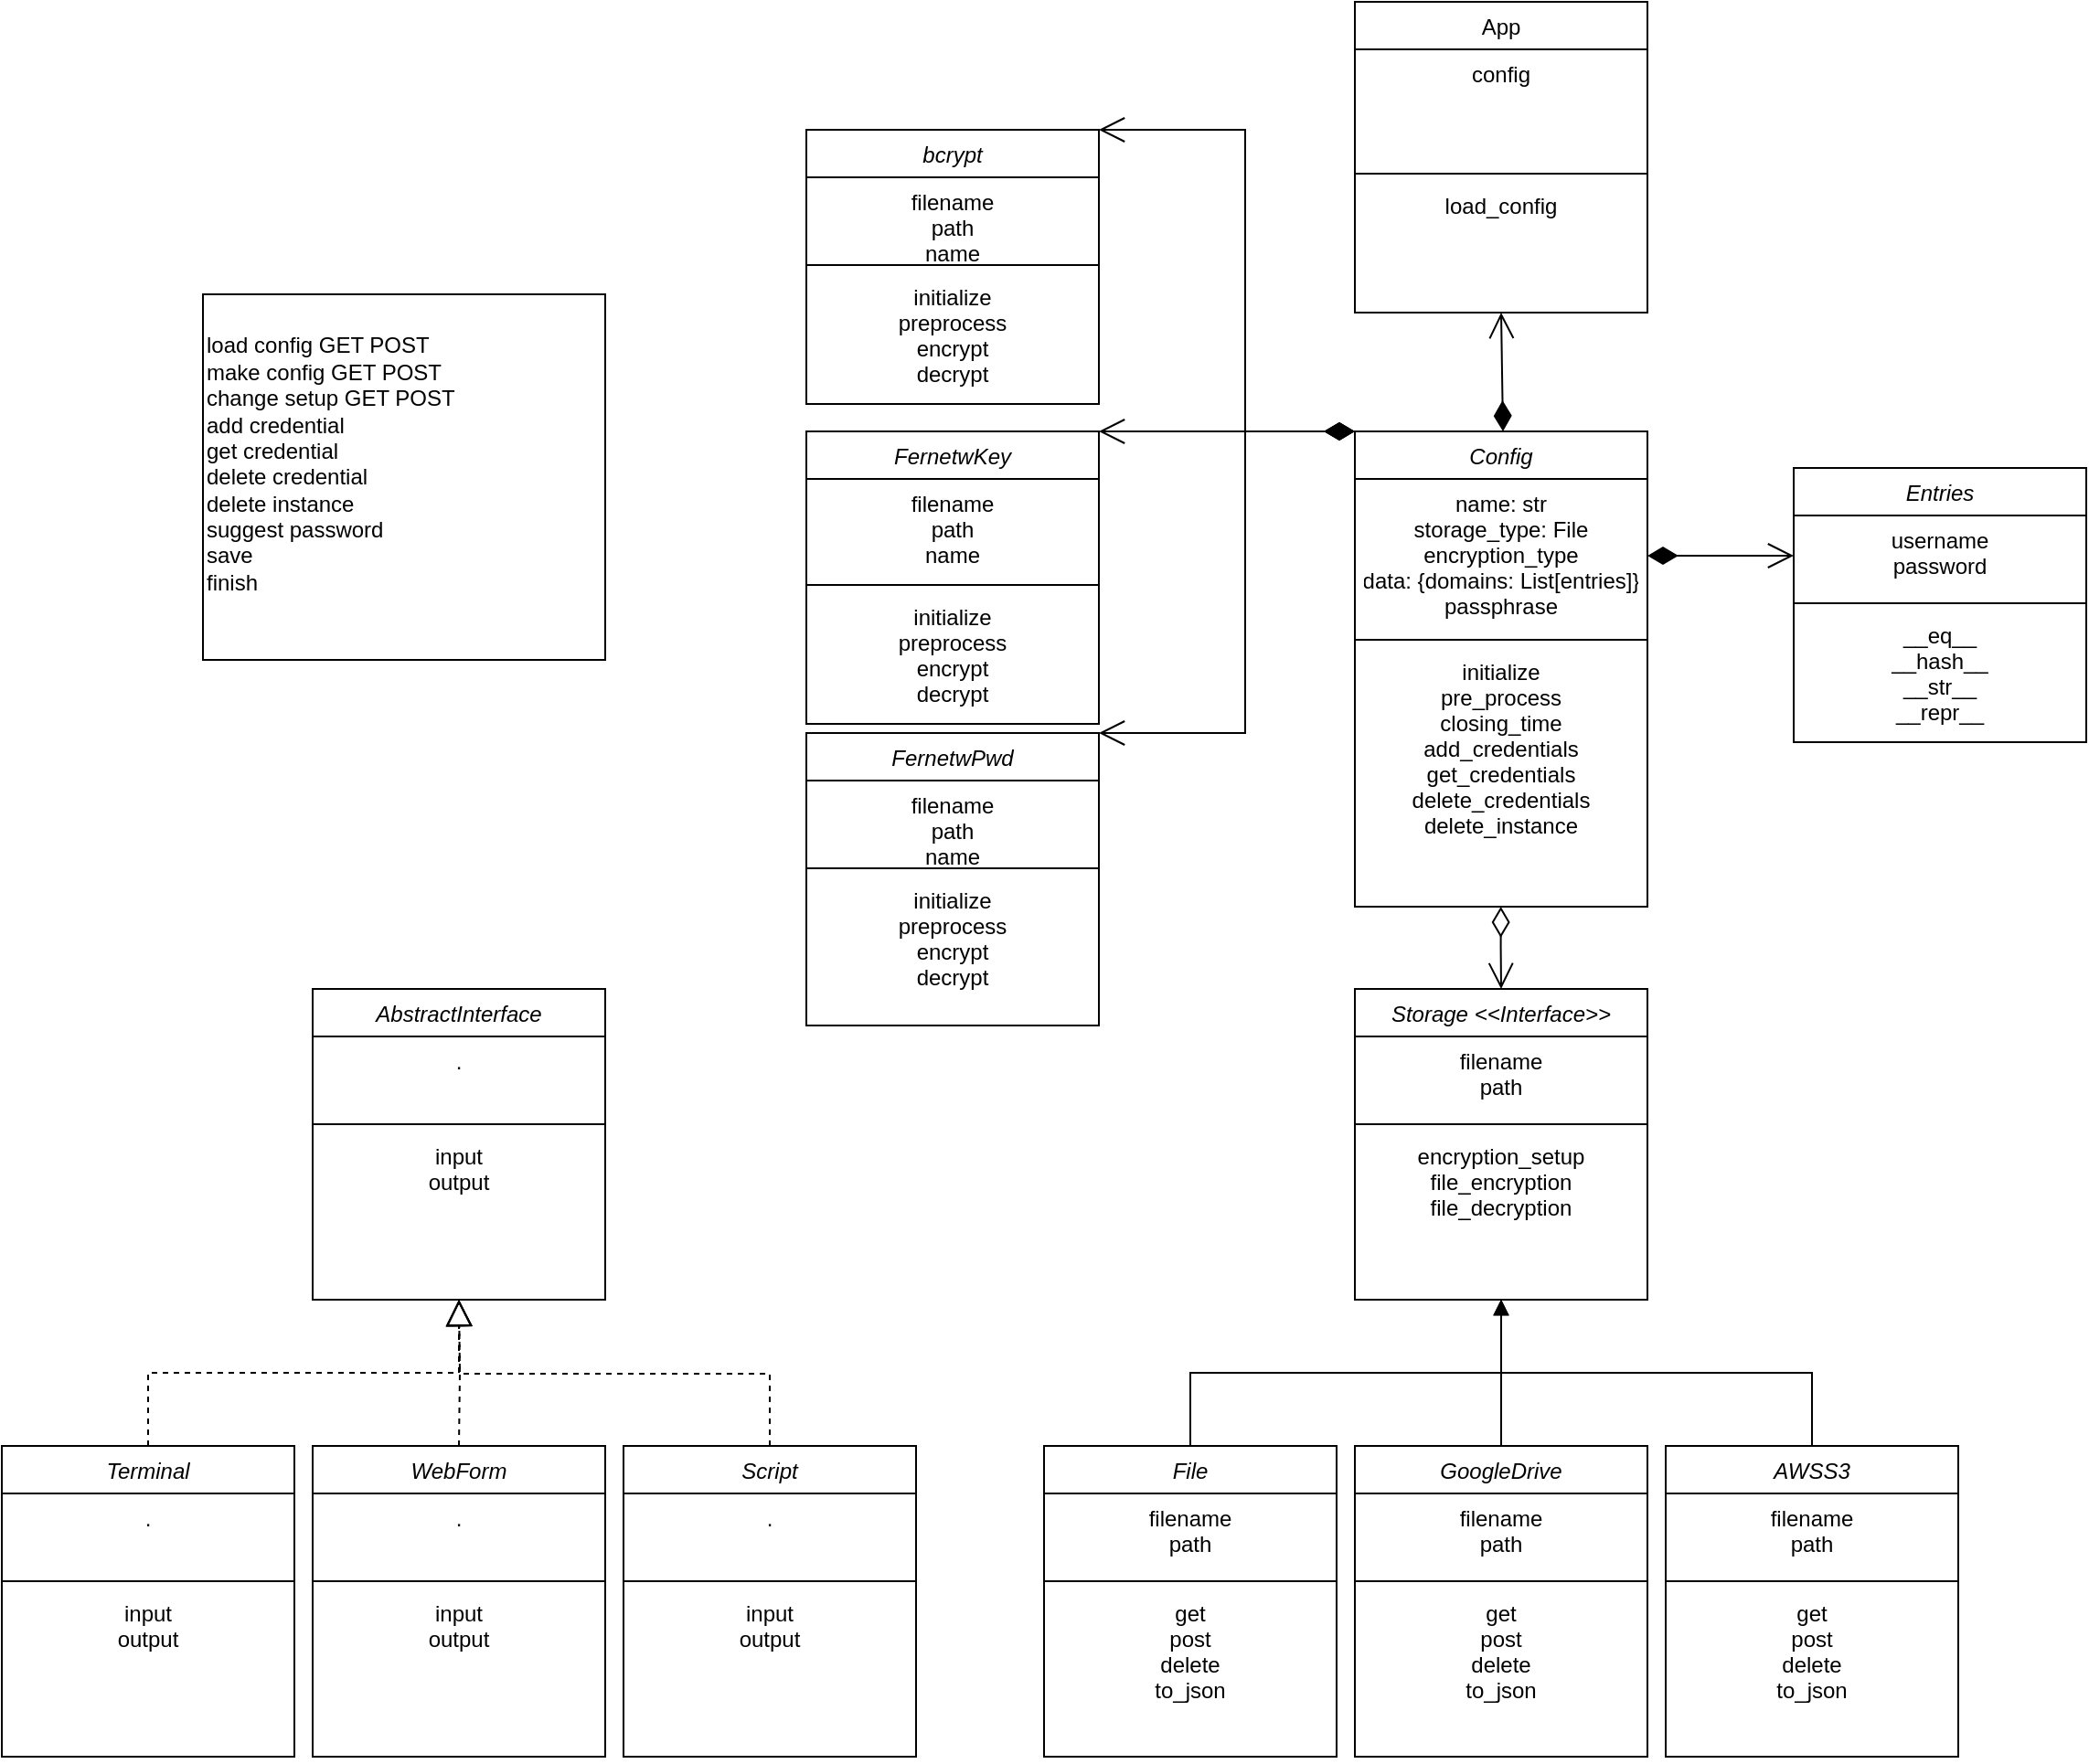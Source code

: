 <mxfile version="24.7.17">
  <diagram id="C5RBs43oDa-KdzZeNtuy" name="Page-1">
    <mxGraphModel dx="1993" dy="826" grid="1" gridSize="10" guides="1" tooltips="1" connect="1" arrows="1" fold="1" page="1" pageScale="1" pageWidth="827" pageHeight="1169" math="0" shadow="0">
      <root>
        <mxCell id="WIyWlLk6GJQsqaUBKTNV-0" />
        <mxCell id="WIyWlLk6GJQsqaUBKTNV-1" parent="WIyWlLk6GJQsqaUBKTNV-0" />
        <mxCell id="zkfFHV4jXpPFQw0GAbJ--0" value="Entries" style="swimlane;fontStyle=2;align=center;verticalAlign=top;childLayout=stackLayout;horizontal=1;startSize=26;horizontalStack=0;resizeParent=1;resizeLast=0;collapsible=1;marginBottom=0;rounded=0;shadow=0;strokeWidth=1;labelBackgroundColor=none;" parent="WIyWlLk6GJQsqaUBKTNV-1" vertex="1">
          <mxGeometry x="180" y="385" width="160" height="150" as="geometry">
            <mxRectangle x="230" y="140" width="160" height="26" as="alternateBounds" />
          </mxGeometry>
        </mxCell>
        <mxCell id="zkfFHV4jXpPFQw0GAbJ--1" value="username&#xa;password" style="text;align=center;verticalAlign=top;spacingLeft=4;spacingRight=4;overflow=hidden;rotatable=0;points=[[0,0.5],[1,0.5]];portConstraint=eastwest;labelBackgroundColor=none;" parent="zkfFHV4jXpPFQw0GAbJ--0" vertex="1">
          <mxGeometry y="26" width="160" height="44" as="geometry" />
        </mxCell>
        <mxCell id="zkfFHV4jXpPFQw0GAbJ--4" value="" style="line;html=1;strokeWidth=1;align=left;verticalAlign=middle;spacingTop=-1;spacingLeft=3;spacingRight=3;rotatable=0;labelPosition=right;points=[];portConstraint=eastwest;labelBackgroundColor=none;" parent="zkfFHV4jXpPFQw0GAbJ--0" vertex="1">
          <mxGeometry y="70" width="160" height="8" as="geometry" />
        </mxCell>
        <mxCell id="zkfFHV4jXpPFQw0GAbJ--5" value="__eq__&#xa;__hash__&#xa;__str__&#xa;__repr__" style="text;align=center;verticalAlign=top;spacingLeft=4;spacingRight=4;overflow=hidden;rotatable=0;points=[[0,0.5],[1,0.5]];portConstraint=eastwest;labelBackgroundColor=none;" parent="zkfFHV4jXpPFQw0GAbJ--0" vertex="1">
          <mxGeometry y="78" width="160" height="72" as="geometry" />
        </mxCell>
        <mxCell id="zkfFHV4jXpPFQw0GAbJ--17" value="App" style="swimlane;fontStyle=0;align=center;verticalAlign=top;childLayout=stackLayout;horizontal=1;startSize=26;horizontalStack=0;resizeParent=1;resizeLast=0;collapsible=1;marginBottom=0;rounded=0;shadow=0;strokeWidth=1;labelBackgroundColor=none;" parent="WIyWlLk6GJQsqaUBKTNV-1" vertex="1">
          <mxGeometry x="-60" y="130" width="160" height="170" as="geometry">
            <mxRectangle x="120" y="-210" width="160" height="26" as="alternateBounds" />
          </mxGeometry>
        </mxCell>
        <mxCell id="zkfFHV4jXpPFQw0GAbJ--18" value="config" style="text;align=center;verticalAlign=top;spacingLeft=4;spacingRight=4;overflow=hidden;rotatable=0;points=[[0,0.5],[1,0.5]];portConstraint=eastwest;labelBackgroundColor=none;" parent="zkfFHV4jXpPFQw0GAbJ--17" vertex="1">
          <mxGeometry y="26" width="160" height="64" as="geometry" />
        </mxCell>
        <mxCell id="zkfFHV4jXpPFQw0GAbJ--23" value="" style="line;html=1;strokeWidth=1;align=left;verticalAlign=middle;spacingTop=-1;spacingLeft=3;spacingRight=3;rotatable=0;labelPosition=right;points=[];portConstraint=eastwest;labelBackgroundColor=none;" parent="zkfFHV4jXpPFQw0GAbJ--17" vertex="1">
          <mxGeometry y="90" width="160" height="8" as="geometry" />
        </mxCell>
        <mxCell id="zkfFHV4jXpPFQw0GAbJ--24" value="load_config" style="text;align=center;verticalAlign=top;spacingLeft=4;spacingRight=4;overflow=hidden;rotatable=0;points=[[0,0.5],[1,0.5]];portConstraint=eastwest;labelBackgroundColor=none;" parent="zkfFHV4jXpPFQw0GAbJ--17" vertex="1">
          <mxGeometry y="98" width="160" height="52" as="geometry" />
        </mxCell>
        <mxCell id="KMxtjk_TlvN9ZybdX43b-0" value="Config" style="swimlane;fontStyle=2;align=center;verticalAlign=top;childLayout=stackLayout;horizontal=1;startSize=26;horizontalStack=0;resizeParent=1;resizeLast=0;collapsible=1;marginBottom=0;rounded=0;shadow=0;strokeWidth=1;labelBackgroundColor=none;" parent="WIyWlLk6GJQsqaUBKTNV-1" vertex="1">
          <mxGeometry x="-60" y="365" width="160" height="260" as="geometry">
            <mxRectangle x="20" y="-20" width="160" height="26" as="alternateBounds" />
          </mxGeometry>
        </mxCell>
        <mxCell id="KMxtjk_TlvN9ZybdX43b-1" value="name: str&#xa;storage_type: File&#xa;encryption_type&#xa;data: {domains: List[entries]}&#xa;passphrase" style="text;align=center;verticalAlign=top;spacingLeft=4;spacingRight=4;overflow=hidden;rotatable=0;points=[[0,0.5],[1,0.5]];portConstraint=eastwest;labelBackgroundColor=none;" parent="KMxtjk_TlvN9ZybdX43b-0" vertex="1">
          <mxGeometry y="26" width="160" height="84" as="geometry" />
        </mxCell>
        <mxCell id="KMxtjk_TlvN9ZybdX43b-2" value="" style="line;html=1;strokeWidth=1;align=left;verticalAlign=middle;spacingTop=-1;spacingLeft=3;spacingRight=3;rotatable=0;labelPosition=right;points=[];portConstraint=eastwest;labelBackgroundColor=none;" parent="KMxtjk_TlvN9ZybdX43b-0" vertex="1">
          <mxGeometry y="110" width="160" height="8" as="geometry" />
        </mxCell>
        <mxCell id="KMxtjk_TlvN9ZybdX43b-3" value="initialize&#xa;pre_process&#xa;closing_time&#xa;add_credentials&#xa;get_credentials&#xa;delete_credentials&#xa;delete_instance" style="text;align=center;verticalAlign=top;spacingLeft=4;spacingRight=4;overflow=hidden;rotatable=0;points=[[0,0.5],[1,0.5]];portConstraint=eastwest;labelBackgroundColor=none;" parent="KMxtjk_TlvN9ZybdX43b-0" vertex="1">
          <mxGeometry y="118" width="160" height="142" as="geometry" />
        </mxCell>
        <mxCell id="KMxtjk_TlvN9ZybdX43b-21" value="File" style="swimlane;fontStyle=2;align=center;verticalAlign=top;childLayout=stackLayout;horizontal=1;startSize=26;horizontalStack=0;resizeParent=1;resizeLast=0;collapsible=1;marginBottom=0;rounded=0;shadow=0;strokeWidth=1;labelBackgroundColor=none;" parent="WIyWlLk6GJQsqaUBKTNV-1" vertex="1">
          <mxGeometry x="-230" y="920" width="160" height="170" as="geometry">
            <mxRectangle x="230" y="140" width="160" height="26" as="alternateBounds" />
          </mxGeometry>
        </mxCell>
        <mxCell id="KMxtjk_TlvN9ZybdX43b-22" value="filename&#xa;path" style="text;align=center;verticalAlign=top;spacingLeft=4;spacingRight=4;overflow=hidden;rotatable=0;points=[[0,0.5],[1,0.5]];portConstraint=eastwest;labelBackgroundColor=none;" parent="KMxtjk_TlvN9ZybdX43b-21" vertex="1">
          <mxGeometry y="26" width="160" height="44" as="geometry" />
        </mxCell>
        <mxCell id="KMxtjk_TlvN9ZybdX43b-23" value="" style="line;html=1;strokeWidth=1;align=left;verticalAlign=middle;spacingTop=-1;spacingLeft=3;spacingRight=3;rotatable=0;labelPosition=right;points=[];portConstraint=eastwest;labelBackgroundColor=none;" parent="KMxtjk_TlvN9ZybdX43b-21" vertex="1">
          <mxGeometry y="70" width="160" height="8" as="geometry" />
        </mxCell>
        <mxCell id="KMxtjk_TlvN9ZybdX43b-25" value="get&#xa;post&#xa;delete&#xa;to_json" style="text;align=center;verticalAlign=top;spacingLeft=4;spacingRight=4;overflow=hidden;rotatable=0;points=[[0,0.5],[1,0.5]];portConstraint=eastwest;labelBackgroundColor=none;" parent="KMxtjk_TlvN9ZybdX43b-21" vertex="1">
          <mxGeometry y="78" width="160" height="92" as="geometry" />
        </mxCell>
        <mxCell id="KMxtjk_TlvN9ZybdX43b-26" value="GoogleDrive" style="swimlane;fontStyle=2;align=center;verticalAlign=top;childLayout=stackLayout;horizontal=1;startSize=26;horizontalStack=0;resizeParent=1;resizeLast=0;collapsible=1;marginBottom=0;rounded=0;shadow=0;strokeWidth=1;labelBackgroundColor=none;" parent="WIyWlLk6GJQsqaUBKTNV-1" vertex="1">
          <mxGeometry x="-60" y="920" width="160" height="170" as="geometry">
            <mxRectangle x="230" y="140" width="160" height="26" as="alternateBounds" />
          </mxGeometry>
        </mxCell>
        <mxCell id="KMxtjk_TlvN9ZybdX43b-27" value="filename&#xa;path" style="text;align=center;verticalAlign=top;spacingLeft=4;spacingRight=4;overflow=hidden;rotatable=0;points=[[0,0.5],[1,0.5]];portConstraint=eastwest;labelBackgroundColor=none;" parent="KMxtjk_TlvN9ZybdX43b-26" vertex="1">
          <mxGeometry y="26" width="160" height="44" as="geometry" />
        </mxCell>
        <mxCell id="KMxtjk_TlvN9ZybdX43b-28" value="" style="line;html=1;strokeWidth=1;align=left;verticalAlign=middle;spacingTop=-1;spacingLeft=3;spacingRight=3;rotatable=0;labelPosition=right;points=[];portConstraint=eastwest;labelBackgroundColor=none;" parent="KMxtjk_TlvN9ZybdX43b-26" vertex="1">
          <mxGeometry y="70" width="160" height="8" as="geometry" />
        </mxCell>
        <mxCell id="KMxtjk_TlvN9ZybdX43b-29" value="get&#xa;post&#xa;delete&#xa;to_json" style="text;align=center;verticalAlign=top;spacingLeft=4;spacingRight=4;overflow=hidden;rotatable=0;points=[[0,0.5],[1,0.5]];portConstraint=eastwest;labelBackgroundColor=none;" parent="KMxtjk_TlvN9ZybdX43b-26" vertex="1">
          <mxGeometry y="78" width="160" height="92" as="geometry" />
        </mxCell>
        <mxCell id="KMxtjk_TlvN9ZybdX43b-30" value="AWSS3" style="swimlane;fontStyle=2;align=center;verticalAlign=top;childLayout=stackLayout;horizontal=1;startSize=26;horizontalStack=0;resizeParent=1;resizeLast=0;collapsible=1;marginBottom=0;rounded=0;shadow=0;strokeWidth=1;labelBackgroundColor=none;" parent="WIyWlLk6GJQsqaUBKTNV-1" vertex="1">
          <mxGeometry x="110" y="920" width="160" height="170" as="geometry">
            <mxRectangle x="230" y="140" width="160" height="26" as="alternateBounds" />
          </mxGeometry>
        </mxCell>
        <mxCell id="KMxtjk_TlvN9ZybdX43b-31" value="filename&#xa;path" style="text;align=center;verticalAlign=top;spacingLeft=4;spacingRight=4;overflow=hidden;rotatable=0;points=[[0,0.5],[1,0.5]];portConstraint=eastwest;labelBackgroundColor=none;" parent="KMxtjk_TlvN9ZybdX43b-30" vertex="1">
          <mxGeometry y="26" width="160" height="44" as="geometry" />
        </mxCell>
        <mxCell id="KMxtjk_TlvN9ZybdX43b-32" value="" style="line;html=1;strokeWidth=1;align=left;verticalAlign=middle;spacingTop=-1;spacingLeft=3;spacingRight=3;rotatable=0;labelPosition=right;points=[];portConstraint=eastwest;labelBackgroundColor=none;" parent="KMxtjk_TlvN9ZybdX43b-30" vertex="1">
          <mxGeometry y="70" width="160" height="8" as="geometry" />
        </mxCell>
        <mxCell id="KMxtjk_TlvN9ZybdX43b-33" value="get&#xa;post&#xa;delete&#xa;to_json" style="text;align=center;verticalAlign=top;spacingLeft=4;spacingRight=4;overflow=hidden;rotatable=0;points=[[0,0.5],[1,0.5]];portConstraint=eastwest;labelBackgroundColor=none;" parent="KMxtjk_TlvN9ZybdX43b-30" vertex="1">
          <mxGeometry y="78" width="160" height="92" as="geometry" />
        </mxCell>
        <mxCell id="KMxtjk_TlvN9ZybdX43b-39" value="FernetwKey" style="swimlane;fontStyle=2;align=center;verticalAlign=top;childLayout=stackLayout;horizontal=1;startSize=26;horizontalStack=0;resizeParent=1;resizeLast=0;collapsible=1;marginBottom=0;rounded=0;shadow=0;strokeWidth=1;labelBackgroundColor=none;" parent="WIyWlLk6GJQsqaUBKTNV-1" vertex="1">
          <mxGeometry x="-360" y="365" width="160" height="160" as="geometry">
            <mxRectangle x="-360" y="365" width="160" height="26" as="alternateBounds" />
          </mxGeometry>
        </mxCell>
        <mxCell id="KMxtjk_TlvN9ZybdX43b-40" value="filename&#xa;path&#xa;name" style="text;align=center;verticalAlign=top;spacingLeft=4;spacingRight=4;overflow=hidden;rotatable=0;points=[[0,0.5],[1,0.5]];portConstraint=eastwest;labelBackgroundColor=none;" parent="KMxtjk_TlvN9ZybdX43b-39" vertex="1">
          <mxGeometry y="26" width="160" height="54" as="geometry" />
        </mxCell>
        <mxCell id="KMxtjk_TlvN9ZybdX43b-41" value="" style="line;html=1;strokeWidth=1;align=left;verticalAlign=middle;spacingTop=-1;spacingLeft=3;spacingRight=3;rotatable=0;labelPosition=right;points=[];portConstraint=eastwest;labelBackgroundColor=none;" parent="KMxtjk_TlvN9ZybdX43b-39" vertex="1">
          <mxGeometry y="80" width="160" height="8" as="geometry" />
        </mxCell>
        <mxCell id="KMxtjk_TlvN9ZybdX43b-42" value="initialize&#xa;preprocess&#xa;encrypt&#xa;decrypt" style="text;align=center;verticalAlign=top;spacingLeft=4;spacingRight=4;overflow=hidden;rotatable=0;points=[[0,0.5],[1,0.5]];portConstraint=eastwest;labelBackgroundColor=none;" parent="KMxtjk_TlvN9ZybdX43b-39" vertex="1">
          <mxGeometry y="88" width="160" height="72" as="geometry" />
        </mxCell>
        <mxCell id="KMxtjk_TlvN9ZybdX43b-44" value="FernetwPwd" style="swimlane;fontStyle=2;align=center;verticalAlign=top;childLayout=stackLayout;horizontal=1;startSize=26;horizontalStack=0;resizeParent=1;resizeLast=0;collapsible=1;marginBottom=0;rounded=0;shadow=0;strokeWidth=1;labelBackgroundColor=none;" parent="WIyWlLk6GJQsqaUBKTNV-1" vertex="1">
          <mxGeometry x="-360" y="530" width="160" height="160" as="geometry">
            <mxRectangle x="-270" y="270" width="160" height="26" as="alternateBounds" />
          </mxGeometry>
        </mxCell>
        <mxCell id="KMxtjk_TlvN9ZybdX43b-45" value="filename&#xa;path&#xa;name" style="text;align=center;verticalAlign=top;spacingLeft=4;spacingRight=4;overflow=hidden;rotatable=0;points=[[0,0.5],[1,0.5]];portConstraint=eastwest;labelBackgroundColor=none;" parent="KMxtjk_TlvN9ZybdX43b-44" vertex="1">
          <mxGeometry y="26" width="160" height="44" as="geometry" />
        </mxCell>
        <mxCell id="KMxtjk_TlvN9ZybdX43b-46" value="" style="line;html=1;strokeWidth=1;align=left;verticalAlign=middle;spacingTop=-1;spacingLeft=3;spacingRight=3;rotatable=0;labelPosition=right;points=[];portConstraint=eastwest;labelBackgroundColor=none;" parent="KMxtjk_TlvN9ZybdX43b-44" vertex="1">
          <mxGeometry y="70" width="160" height="8" as="geometry" />
        </mxCell>
        <mxCell id="KMxtjk_TlvN9ZybdX43b-47" value="initialize&#xa;preprocess&#xa;encrypt&#xa;decrypt" style="text;align=center;verticalAlign=top;spacingLeft=4;spacingRight=4;overflow=hidden;rotatable=0;points=[[0,0.5],[1,0.5]];portConstraint=eastwest;labelBackgroundColor=none;" parent="KMxtjk_TlvN9ZybdX43b-44" vertex="1">
          <mxGeometry y="78" width="160" height="62" as="geometry" />
        </mxCell>
        <mxCell id="12SCsUHbPmjHxezPQYiS-5" style="edgeStyle=orthogonalEdgeStyle;rounded=0;orthogonalLoop=1;jettySize=auto;html=1;exitX=1;exitY=0.5;exitDx=0;exitDy=0;" parent="KMxtjk_TlvN9ZybdX43b-44" source="KMxtjk_TlvN9ZybdX43b-45" target="KMxtjk_TlvN9ZybdX43b-45" edge="1">
          <mxGeometry relative="1" as="geometry" />
        </mxCell>
        <mxCell id="KMxtjk_TlvN9ZybdX43b-51" value="bcrypt" style="swimlane;fontStyle=2;align=center;verticalAlign=top;childLayout=stackLayout;horizontal=1;startSize=26;horizontalStack=0;resizeParent=1;resizeLast=0;collapsible=1;marginBottom=0;rounded=0;shadow=0;strokeWidth=1;labelBackgroundColor=none;" parent="WIyWlLk6GJQsqaUBKTNV-1" vertex="1">
          <mxGeometry x="-360" y="200" width="160" height="150" as="geometry">
            <mxRectangle x="-270" y="-10" width="160" height="26" as="alternateBounds" />
          </mxGeometry>
        </mxCell>
        <mxCell id="KMxtjk_TlvN9ZybdX43b-52" value="filename&#xa;path&#xa;name" style="text;align=center;verticalAlign=top;spacingLeft=4;spacingRight=4;overflow=hidden;rotatable=0;points=[[0,0.5],[1,0.5]];portConstraint=eastwest;labelBackgroundColor=none;" parent="KMxtjk_TlvN9ZybdX43b-51" vertex="1">
          <mxGeometry y="26" width="160" height="44" as="geometry" />
        </mxCell>
        <mxCell id="KMxtjk_TlvN9ZybdX43b-53" value="" style="line;html=1;strokeWidth=1;align=left;verticalAlign=middle;spacingTop=-1;spacingLeft=3;spacingRight=3;rotatable=0;labelPosition=right;points=[];portConstraint=eastwest;labelBackgroundColor=none;" parent="KMxtjk_TlvN9ZybdX43b-51" vertex="1">
          <mxGeometry y="70" width="160" height="8" as="geometry" />
        </mxCell>
        <mxCell id="KMxtjk_TlvN9ZybdX43b-54" value="initialize&#xa;preprocess&#xa;encrypt&#xa;decrypt" style="text;align=center;verticalAlign=top;spacingLeft=4;spacingRight=4;overflow=hidden;rotatable=0;points=[[0,0.5],[1,0.5]];portConstraint=eastwest;labelBackgroundColor=none;" parent="KMxtjk_TlvN9ZybdX43b-51" vertex="1">
          <mxGeometry y="78" width="160" height="72" as="geometry" />
        </mxCell>
        <mxCell id="9E2WWU8BKXoRJev0Updc-7" value="Storage &lt;&lt;Interface&gt;&gt;" style="swimlane;fontStyle=2;align=center;verticalAlign=top;childLayout=stackLayout;horizontal=1;startSize=26;horizontalStack=0;resizeParent=1;resizeLast=0;collapsible=1;marginBottom=0;rounded=0;shadow=0;strokeWidth=1;labelBackgroundColor=none;" parent="WIyWlLk6GJQsqaUBKTNV-1" vertex="1">
          <mxGeometry x="-60" y="670" width="160" height="170" as="geometry">
            <mxRectangle x="230" y="140" width="160" height="26" as="alternateBounds" />
          </mxGeometry>
        </mxCell>
        <mxCell id="9E2WWU8BKXoRJev0Updc-8" value="filename&#xa;path" style="text;align=center;verticalAlign=top;spacingLeft=4;spacingRight=4;overflow=hidden;rotatable=0;points=[[0,0.5],[1,0.5]];portConstraint=eastwest;labelBackgroundColor=none;" parent="9E2WWU8BKXoRJev0Updc-7" vertex="1">
          <mxGeometry y="26" width="160" height="44" as="geometry" />
        </mxCell>
        <mxCell id="9E2WWU8BKXoRJev0Updc-9" value="" style="line;html=1;strokeWidth=1;align=left;verticalAlign=middle;spacingTop=-1;spacingLeft=3;spacingRight=3;rotatable=0;labelPosition=right;points=[];portConstraint=eastwest;labelBackgroundColor=none;" parent="9E2WWU8BKXoRJev0Updc-7" vertex="1">
          <mxGeometry y="70" width="160" height="8" as="geometry" />
        </mxCell>
        <mxCell id="9E2WWU8BKXoRJev0Updc-10" value="encryption_setup&#xa;file_encryption&#xa;file_decryption" style="text;align=center;verticalAlign=top;spacingLeft=4;spacingRight=4;overflow=hidden;rotatable=0;points=[[0,0.5],[1,0.5]];portConstraint=eastwest;labelBackgroundColor=none;" parent="9E2WWU8BKXoRJev0Updc-7" vertex="1">
          <mxGeometry y="78" width="160" height="52" as="geometry" />
        </mxCell>
        <mxCell id="DhrwB3jTMk689W4C4ns6-12" value="Terminal" style="swimlane;fontStyle=2;align=center;verticalAlign=top;childLayout=stackLayout;horizontal=1;startSize=26;horizontalStack=0;resizeParent=1;resizeLast=0;collapsible=1;marginBottom=0;rounded=0;shadow=0;strokeWidth=1;labelBackgroundColor=none;" parent="WIyWlLk6GJQsqaUBKTNV-1" vertex="1">
          <mxGeometry x="-800" y="920" width="160" height="170" as="geometry">
            <mxRectangle x="230" y="140" width="160" height="26" as="alternateBounds" />
          </mxGeometry>
        </mxCell>
        <mxCell id="DhrwB3jTMk689W4C4ns6-13" value="." style="text;align=center;verticalAlign=top;spacingLeft=4;spacingRight=4;overflow=hidden;rotatable=0;points=[[0,0.5],[1,0.5]];portConstraint=eastwest;labelBackgroundColor=none;" parent="DhrwB3jTMk689W4C4ns6-12" vertex="1">
          <mxGeometry y="26" width="160" height="44" as="geometry" />
        </mxCell>
        <mxCell id="DhrwB3jTMk689W4C4ns6-14" value="" style="line;html=1;strokeWidth=1;align=left;verticalAlign=middle;spacingTop=-1;spacingLeft=3;spacingRight=3;rotatable=0;labelPosition=right;points=[];portConstraint=eastwest;labelBackgroundColor=none;" parent="DhrwB3jTMk689W4C4ns6-12" vertex="1">
          <mxGeometry y="70" width="160" height="8" as="geometry" />
        </mxCell>
        <mxCell id="DhrwB3jTMk689W4C4ns6-15" value="input&#xa;output" style="text;align=center;verticalAlign=top;spacingLeft=4;spacingRight=4;overflow=hidden;rotatable=0;points=[[0,0.5],[1,0.5]];portConstraint=eastwest;labelBackgroundColor=none;" parent="DhrwB3jTMk689W4C4ns6-12" vertex="1">
          <mxGeometry y="78" width="160" height="92" as="geometry" />
        </mxCell>
        <mxCell id="DhrwB3jTMk689W4C4ns6-16" value="WebForm" style="swimlane;fontStyle=2;align=center;verticalAlign=top;childLayout=stackLayout;horizontal=1;startSize=26;horizontalStack=0;resizeParent=1;resizeLast=0;collapsible=1;marginBottom=0;rounded=0;shadow=0;strokeWidth=1;labelBackgroundColor=none;" parent="WIyWlLk6GJQsqaUBKTNV-1" vertex="1">
          <mxGeometry x="-630" y="920" width="160" height="170" as="geometry">
            <mxRectangle x="230" y="140" width="160" height="26" as="alternateBounds" />
          </mxGeometry>
        </mxCell>
        <mxCell id="DhrwB3jTMk689W4C4ns6-17" value="." style="text;align=center;verticalAlign=top;spacingLeft=4;spacingRight=4;overflow=hidden;rotatable=0;points=[[0,0.5],[1,0.5]];portConstraint=eastwest;labelBackgroundColor=none;" parent="DhrwB3jTMk689W4C4ns6-16" vertex="1">
          <mxGeometry y="26" width="160" height="44" as="geometry" />
        </mxCell>
        <mxCell id="DhrwB3jTMk689W4C4ns6-18" value="" style="line;html=1;strokeWidth=1;align=left;verticalAlign=middle;spacingTop=-1;spacingLeft=3;spacingRight=3;rotatable=0;labelPosition=right;points=[];portConstraint=eastwest;labelBackgroundColor=none;" parent="DhrwB3jTMk689W4C4ns6-16" vertex="1">
          <mxGeometry y="70" width="160" height="8" as="geometry" />
        </mxCell>
        <mxCell id="DhrwB3jTMk689W4C4ns6-19" value="input&#xa;output" style="text;align=center;verticalAlign=top;spacingLeft=4;spacingRight=4;overflow=hidden;rotatable=0;points=[[0,0.5],[1,0.5]];portConstraint=eastwest;labelBackgroundColor=none;" parent="DhrwB3jTMk689W4C4ns6-16" vertex="1">
          <mxGeometry y="78" width="160" height="92" as="geometry" />
        </mxCell>
        <mxCell id="DhrwB3jTMk689W4C4ns6-20" value="Script" style="swimlane;fontStyle=2;align=center;verticalAlign=top;childLayout=stackLayout;horizontal=1;startSize=26;horizontalStack=0;resizeParent=1;resizeLast=0;collapsible=1;marginBottom=0;rounded=0;shadow=0;strokeWidth=1;labelBackgroundColor=none;" parent="WIyWlLk6GJQsqaUBKTNV-1" vertex="1">
          <mxGeometry x="-460" y="920" width="160" height="170" as="geometry">
            <mxRectangle x="230" y="140" width="160" height="26" as="alternateBounds" />
          </mxGeometry>
        </mxCell>
        <mxCell id="DhrwB3jTMk689W4C4ns6-21" value="." style="text;align=center;verticalAlign=top;spacingLeft=4;spacingRight=4;overflow=hidden;rotatable=0;points=[[0,0.5],[1,0.5]];portConstraint=eastwest;labelBackgroundColor=none;" parent="DhrwB3jTMk689W4C4ns6-20" vertex="1">
          <mxGeometry y="26" width="160" height="44" as="geometry" />
        </mxCell>
        <mxCell id="DhrwB3jTMk689W4C4ns6-22" value="" style="line;html=1;strokeWidth=1;align=left;verticalAlign=middle;spacingTop=-1;spacingLeft=3;spacingRight=3;rotatable=0;labelPosition=right;points=[];portConstraint=eastwest;labelBackgroundColor=none;" parent="DhrwB3jTMk689W4C4ns6-20" vertex="1">
          <mxGeometry y="70" width="160" height="8" as="geometry" />
        </mxCell>
        <mxCell id="DhrwB3jTMk689W4C4ns6-23" value="input&#xa;output" style="text;align=center;verticalAlign=top;spacingLeft=4;spacingRight=4;overflow=hidden;rotatable=0;points=[[0,0.5],[1,0.5]];portConstraint=eastwest;labelBackgroundColor=none;" parent="DhrwB3jTMk689W4C4ns6-20" vertex="1">
          <mxGeometry y="78" width="160" height="92" as="geometry" />
        </mxCell>
        <mxCell id="DhrwB3jTMk689W4C4ns6-25" value="AbstractInterface" style="swimlane;fontStyle=2;align=center;verticalAlign=top;childLayout=stackLayout;horizontal=1;startSize=26;horizontalStack=0;resizeParent=1;resizeLast=0;collapsible=1;marginBottom=0;rounded=0;shadow=0;strokeWidth=1;labelBackgroundColor=none;" parent="WIyWlLk6GJQsqaUBKTNV-1" vertex="1">
          <mxGeometry x="-630" y="670" width="160" height="170" as="geometry">
            <mxRectangle x="230" y="140" width="160" height="26" as="alternateBounds" />
          </mxGeometry>
        </mxCell>
        <mxCell id="DhrwB3jTMk689W4C4ns6-26" value="." style="text;align=center;verticalAlign=top;spacingLeft=4;spacingRight=4;overflow=hidden;rotatable=0;points=[[0,0.5],[1,0.5]];portConstraint=eastwest;labelBackgroundColor=none;" parent="DhrwB3jTMk689W4C4ns6-25" vertex="1">
          <mxGeometry y="26" width="160" height="44" as="geometry" />
        </mxCell>
        <mxCell id="DhrwB3jTMk689W4C4ns6-27" value="" style="line;html=1;strokeWidth=1;align=left;verticalAlign=middle;spacingTop=-1;spacingLeft=3;spacingRight=3;rotatable=0;labelPosition=right;points=[];portConstraint=eastwest;labelBackgroundColor=none;" parent="DhrwB3jTMk689W4C4ns6-25" vertex="1">
          <mxGeometry y="70" width="160" height="8" as="geometry" />
        </mxCell>
        <mxCell id="DhrwB3jTMk689W4C4ns6-28" value="input&#xa;output" style="text;align=center;verticalAlign=top;spacingLeft=4;spacingRight=4;overflow=hidden;rotatable=0;points=[[0,0.5],[1,0.5]];portConstraint=eastwest;labelBackgroundColor=none;" parent="DhrwB3jTMk689W4C4ns6-25" vertex="1">
          <mxGeometry y="78" width="160" height="62" as="geometry" />
        </mxCell>
        <mxCell id="2JBwWqlIV12FGlzzgue7-4" value="" style="endArrow=open;html=1;endSize=12;startArrow=diamondThin;startSize=14;startFill=1;align=left;verticalAlign=bottom;rounded=0;entryX=0;entryY=0.5;entryDx=0;entryDy=0;exitX=1;exitY=0.5;exitDx=0;exitDy=0;strokeColor=default;edgeStyle=orthogonalEdgeStyle;" parent="WIyWlLk6GJQsqaUBKTNV-1" source="KMxtjk_TlvN9ZybdX43b-1" target="zkfFHV4jXpPFQw0GAbJ--1" edge="1">
          <mxGeometry x="-1" y="3" relative="1" as="geometry">
            <mxPoint x="-50" y="443" as="sourcePoint" />
            <mxPoint x="-190" y="465" as="targetPoint" />
          </mxGeometry>
        </mxCell>
        <mxCell id="2JBwWqlIV12FGlzzgue7-7" value="&lt;div&gt;&lt;br&gt;&lt;/div&gt;&lt;div&gt;&lt;br&gt;&lt;/div&gt;" style="endArrow=open;html=1;endSize=12;startArrow=diamondThin;startSize=14;startFill=0;edgeStyle=orthogonalEdgeStyle;align=left;verticalAlign=bottom;rounded=0;entryX=0.5;entryY=0;entryDx=0;entryDy=0;exitX=0.499;exitY=1;exitDx=0;exitDy=0;exitPerimeter=0;" parent="WIyWlLk6GJQsqaUBKTNV-1" source="KMxtjk_TlvN9ZybdX43b-3" target="9E2WWU8BKXoRJev0Updc-7" edge="1">
          <mxGeometry x="-1" y="3" relative="1" as="geometry">
            <mxPoint x="-50" y="564" as="sourcePoint" />
            <mxPoint x="-180" y="764" as="targetPoint" />
          </mxGeometry>
        </mxCell>
        <mxCell id="2JBwWqlIV12FGlzzgue7-11" value="&lt;div&gt;&lt;br&gt;&lt;/div&gt;&lt;div&gt;&lt;br&gt;&lt;/div&gt;" style="endArrow=open;html=1;endSize=12;startArrow=diamondThin;startSize=14;startFill=1;align=left;verticalAlign=bottom;rounded=0;entryX=0.5;entryY=1;entryDx=0;entryDy=0;exitX=0.5;exitY=0;exitDx=0;exitDy=0;strokeColor=default;fontFamily=Helvetica;fontSize=11;fontColor=default;labelBackgroundColor=default;" parent="WIyWlLk6GJQsqaUBKTNV-1" target="zkfFHV4jXpPFQw0GAbJ--17" edge="1">
          <mxGeometry x="-1" y="3" relative="1" as="geometry">
            <mxPoint x="21.0" y="365" as="sourcePoint" />
            <mxPoint x="21.0" y="255" as="targetPoint" />
          </mxGeometry>
        </mxCell>
        <mxCell id="2JBwWqlIV12FGlzzgue7-12" value="" style="endArrow=block;dashed=1;endFill=0;endSize=12;html=1;rounded=0;exitX=0.5;exitY=0;exitDx=0;exitDy=0;entryX=0.5;entryY=1;entryDx=0;entryDy=0;edgeStyle=orthogonalEdgeStyle;" parent="WIyWlLk6GJQsqaUBKTNV-1" source="DhrwB3jTMk689W4C4ns6-12" target="DhrwB3jTMk689W4C4ns6-25" edge="1">
          <mxGeometry width="160" relative="1" as="geometry">
            <mxPoint x="-280" y="860" as="sourcePoint" />
            <mxPoint x="-550" y="860" as="targetPoint" />
          </mxGeometry>
        </mxCell>
        <mxCell id="2JBwWqlIV12FGlzzgue7-13" value="" style="endArrow=block;dashed=1;endFill=0;endSize=12;html=1;rounded=0;entryX=0.5;entryY=1;entryDx=0;entryDy=0;edgeStyle=orthogonalEdgeStyle;" parent="WIyWlLk6GJQsqaUBKTNV-1" target="DhrwB3jTMk689W4C4ns6-25" edge="1">
          <mxGeometry width="160" relative="1" as="geometry">
            <mxPoint x="-550" y="920" as="sourcePoint" />
            <mxPoint x="-540" y="850" as="targetPoint" />
          </mxGeometry>
        </mxCell>
        <mxCell id="2JBwWqlIV12FGlzzgue7-14" value="" style="endArrow=block;dashed=1;endFill=0;endSize=12;html=1;rounded=0;exitX=0.5;exitY=0;exitDx=0;exitDy=0;edgeStyle=orthogonalEdgeStyle;" parent="WIyWlLk6GJQsqaUBKTNV-1" source="DhrwB3jTMk689W4C4ns6-20" edge="1">
          <mxGeometry width="160" relative="1" as="geometry">
            <mxPoint x="-700" y="940" as="sourcePoint" />
            <mxPoint x="-550" y="840" as="targetPoint" />
          </mxGeometry>
        </mxCell>
        <mxCell id="12SCsUHbPmjHxezPQYiS-0" value="" style="endArrow=block;endFill=1;html=1;edgeStyle=orthogonalEdgeStyle;align=left;verticalAlign=top;rounded=0;exitX=0.5;exitY=0;exitDx=0;exitDy=0;entryX=0.5;entryY=1;entryDx=0;entryDy=0;" parent="WIyWlLk6GJQsqaUBKTNV-1" source="KMxtjk_TlvN9ZybdX43b-26" target="9E2WWU8BKXoRJev0Updc-7" edge="1">
          <mxGeometry x="-1" relative="1" as="geometry">
            <mxPoint x="-30" y="820" as="sourcePoint" />
            <mxPoint x="10" y="880" as="targetPoint" />
          </mxGeometry>
        </mxCell>
        <mxCell id="12SCsUHbPmjHxezPQYiS-2" value="" style="endArrow=block;endFill=1;html=1;edgeStyle=orthogonalEdgeStyle;align=left;verticalAlign=top;rounded=0;exitX=0.5;exitY=0;exitDx=0;exitDy=0;entryX=0.5;entryY=1;entryDx=0;entryDy=0;" parent="WIyWlLk6GJQsqaUBKTNV-1" source="KMxtjk_TlvN9ZybdX43b-21" target="9E2WWU8BKXoRJev0Updc-7" edge="1">
          <mxGeometry x="-1" relative="1" as="geometry">
            <mxPoint x="60" y="930" as="sourcePoint" />
            <mxPoint x="30" y="875" as="targetPoint" />
            <mxPoint as="offset" />
          </mxGeometry>
        </mxCell>
        <mxCell id="12SCsUHbPmjHxezPQYiS-3" value="" style="endArrow=block;endFill=1;html=1;edgeStyle=orthogonalEdgeStyle;align=left;verticalAlign=top;rounded=0;exitX=0.5;exitY=0;exitDx=0;exitDy=0;entryX=0.5;entryY=1;entryDx=0;entryDy=0;" parent="WIyWlLk6GJQsqaUBKTNV-1" source="KMxtjk_TlvN9ZybdX43b-30" target="9E2WWU8BKXoRJev0Updc-7" edge="1">
          <mxGeometry x="-1" relative="1" as="geometry">
            <mxPoint x="-110" y="930" as="sourcePoint" />
            <mxPoint x="30" y="875" as="targetPoint" />
          </mxGeometry>
        </mxCell>
        <mxCell id="12SCsUHbPmjHxezPQYiS-6" value="&lt;div&gt;&lt;br&gt;&lt;/div&gt;&lt;div&gt;&lt;br&gt;&lt;/div&gt;" style="endArrow=open;html=1;endSize=12;startArrow=diamondThin;startSize=14;startFill=1;align=left;verticalAlign=bottom;rounded=0;entryX=1;entryY=0;entryDx=0;entryDy=0;exitX=0;exitY=0;exitDx=0;exitDy=0;strokeColor=default;fontFamily=Helvetica;fontSize=11;fontColor=default;labelBackgroundColor=default;edgeStyle=orthogonalEdgeStyle;" parent="WIyWlLk6GJQsqaUBKTNV-1" source="KMxtjk_TlvN9ZybdX43b-0" target="KMxtjk_TlvN9ZybdX43b-51" edge="1">
          <mxGeometry x="-1" y="3" relative="1" as="geometry">
            <mxPoint x="31.0" y="375" as="sourcePoint" />
            <mxPoint x="30" y="310" as="targetPoint" />
            <Array as="points">
              <mxPoint x="-120" y="365" />
              <mxPoint x="-120" y="200" />
            </Array>
          </mxGeometry>
        </mxCell>
        <mxCell id="12SCsUHbPmjHxezPQYiS-7" value="&lt;div&gt;&lt;br&gt;&lt;/div&gt;&lt;div&gt;&lt;br&gt;&lt;/div&gt;" style="endArrow=open;html=1;endSize=12;startArrow=diamondThin;startSize=14;startFill=1;align=left;verticalAlign=bottom;rounded=0;entryX=1;entryY=0;entryDx=0;entryDy=0;strokeColor=default;fontFamily=Helvetica;fontSize=11;fontColor=default;labelBackgroundColor=default;exitX=0;exitY=0;exitDx=0;exitDy=0;" parent="WIyWlLk6GJQsqaUBKTNV-1" source="KMxtjk_TlvN9ZybdX43b-0" target="KMxtjk_TlvN9ZybdX43b-39" edge="1">
          <mxGeometry x="-1" y="3" relative="1" as="geometry">
            <mxPoint x="-100" y="350" as="sourcePoint" />
            <mxPoint x="-190" y="360" as="targetPoint" />
          </mxGeometry>
        </mxCell>
        <mxCell id="12SCsUHbPmjHxezPQYiS-8" value="&lt;div&gt;&lt;br&gt;&lt;/div&gt;&lt;div&gt;&lt;br&gt;&lt;/div&gt;" style="endArrow=open;html=1;endSize=12;startArrow=diamondThin;startSize=14;startFill=1;align=left;verticalAlign=bottom;rounded=0;entryX=1;entryY=0;entryDx=0;entryDy=0;strokeColor=default;fontFamily=Helvetica;fontSize=11;fontColor=default;labelBackgroundColor=default;exitX=0;exitY=0;exitDx=0;exitDy=0;edgeStyle=orthogonalEdgeStyle;" parent="WIyWlLk6GJQsqaUBKTNV-1" source="KMxtjk_TlvN9ZybdX43b-0" target="KMxtjk_TlvN9ZybdX43b-44" edge="1">
          <mxGeometry x="-1" y="3" relative="1" as="geometry">
            <mxPoint x="-50" y="375" as="sourcePoint" />
            <mxPoint x="-190" y="390" as="targetPoint" />
            <Array as="points">
              <mxPoint x="-120" y="365" />
              <mxPoint x="-120" y="530" />
            </Array>
          </mxGeometry>
        </mxCell>
        <mxCell id="2pbk8YmK7bTG6tJPc2cB-0" value="load config GET POST&lt;div&gt;make config GET POST&lt;/div&gt;&lt;div&gt;change setup GET POST&lt;/div&gt;&lt;div&gt;add credential&amp;nbsp;&lt;/div&gt;&lt;div&gt;get credential&lt;/div&gt;&lt;div&gt;delete credential&lt;/div&gt;&lt;div&gt;delete instance&lt;/div&gt;&lt;div&gt;suggest password&lt;/div&gt;&lt;div&gt;save&lt;/div&gt;&lt;div&gt;finish&lt;/div&gt;&lt;div&gt;&lt;br&gt;&lt;/div&gt;" style="rounded=0;whiteSpace=wrap;html=1;align=left;" vertex="1" parent="WIyWlLk6GJQsqaUBKTNV-1">
          <mxGeometry x="-690" y="290" width="220" height="200" as="geometry" />
        </mxCell>
      </root>
    </mxGraphModel>
  </diagram>
</mxfile>
